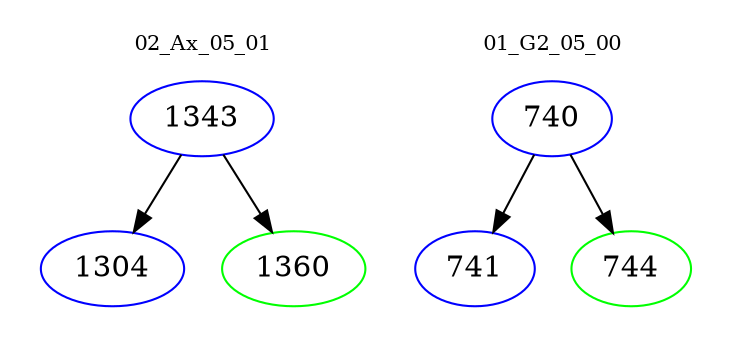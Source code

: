 digraph{
subgraph cluster_0 {
color = white
label = "02_Ax_05_01";
fontsize=10;
T0_1343 [label="1343", color="blue"]
T0_1343 -> T0_1304 [color="black"]
T0_1304 [label="1304", color="blue"]
T0_1343 -> T0_1360 [color="black"]
T0_1360 [label="1360", color="green"]
}
subgraph cluster_1 {
color = white
label = "01_G2_05_00";
fontsize=10;
T1_740 [label="740", color="blue"]
T1_740 -> T1_741 [color="black"]
T1_741 [label="741", color="blue"]
T1_740 -> T1_744 [color="black"]
T1_744 [label="744", color="green"]
}
}
